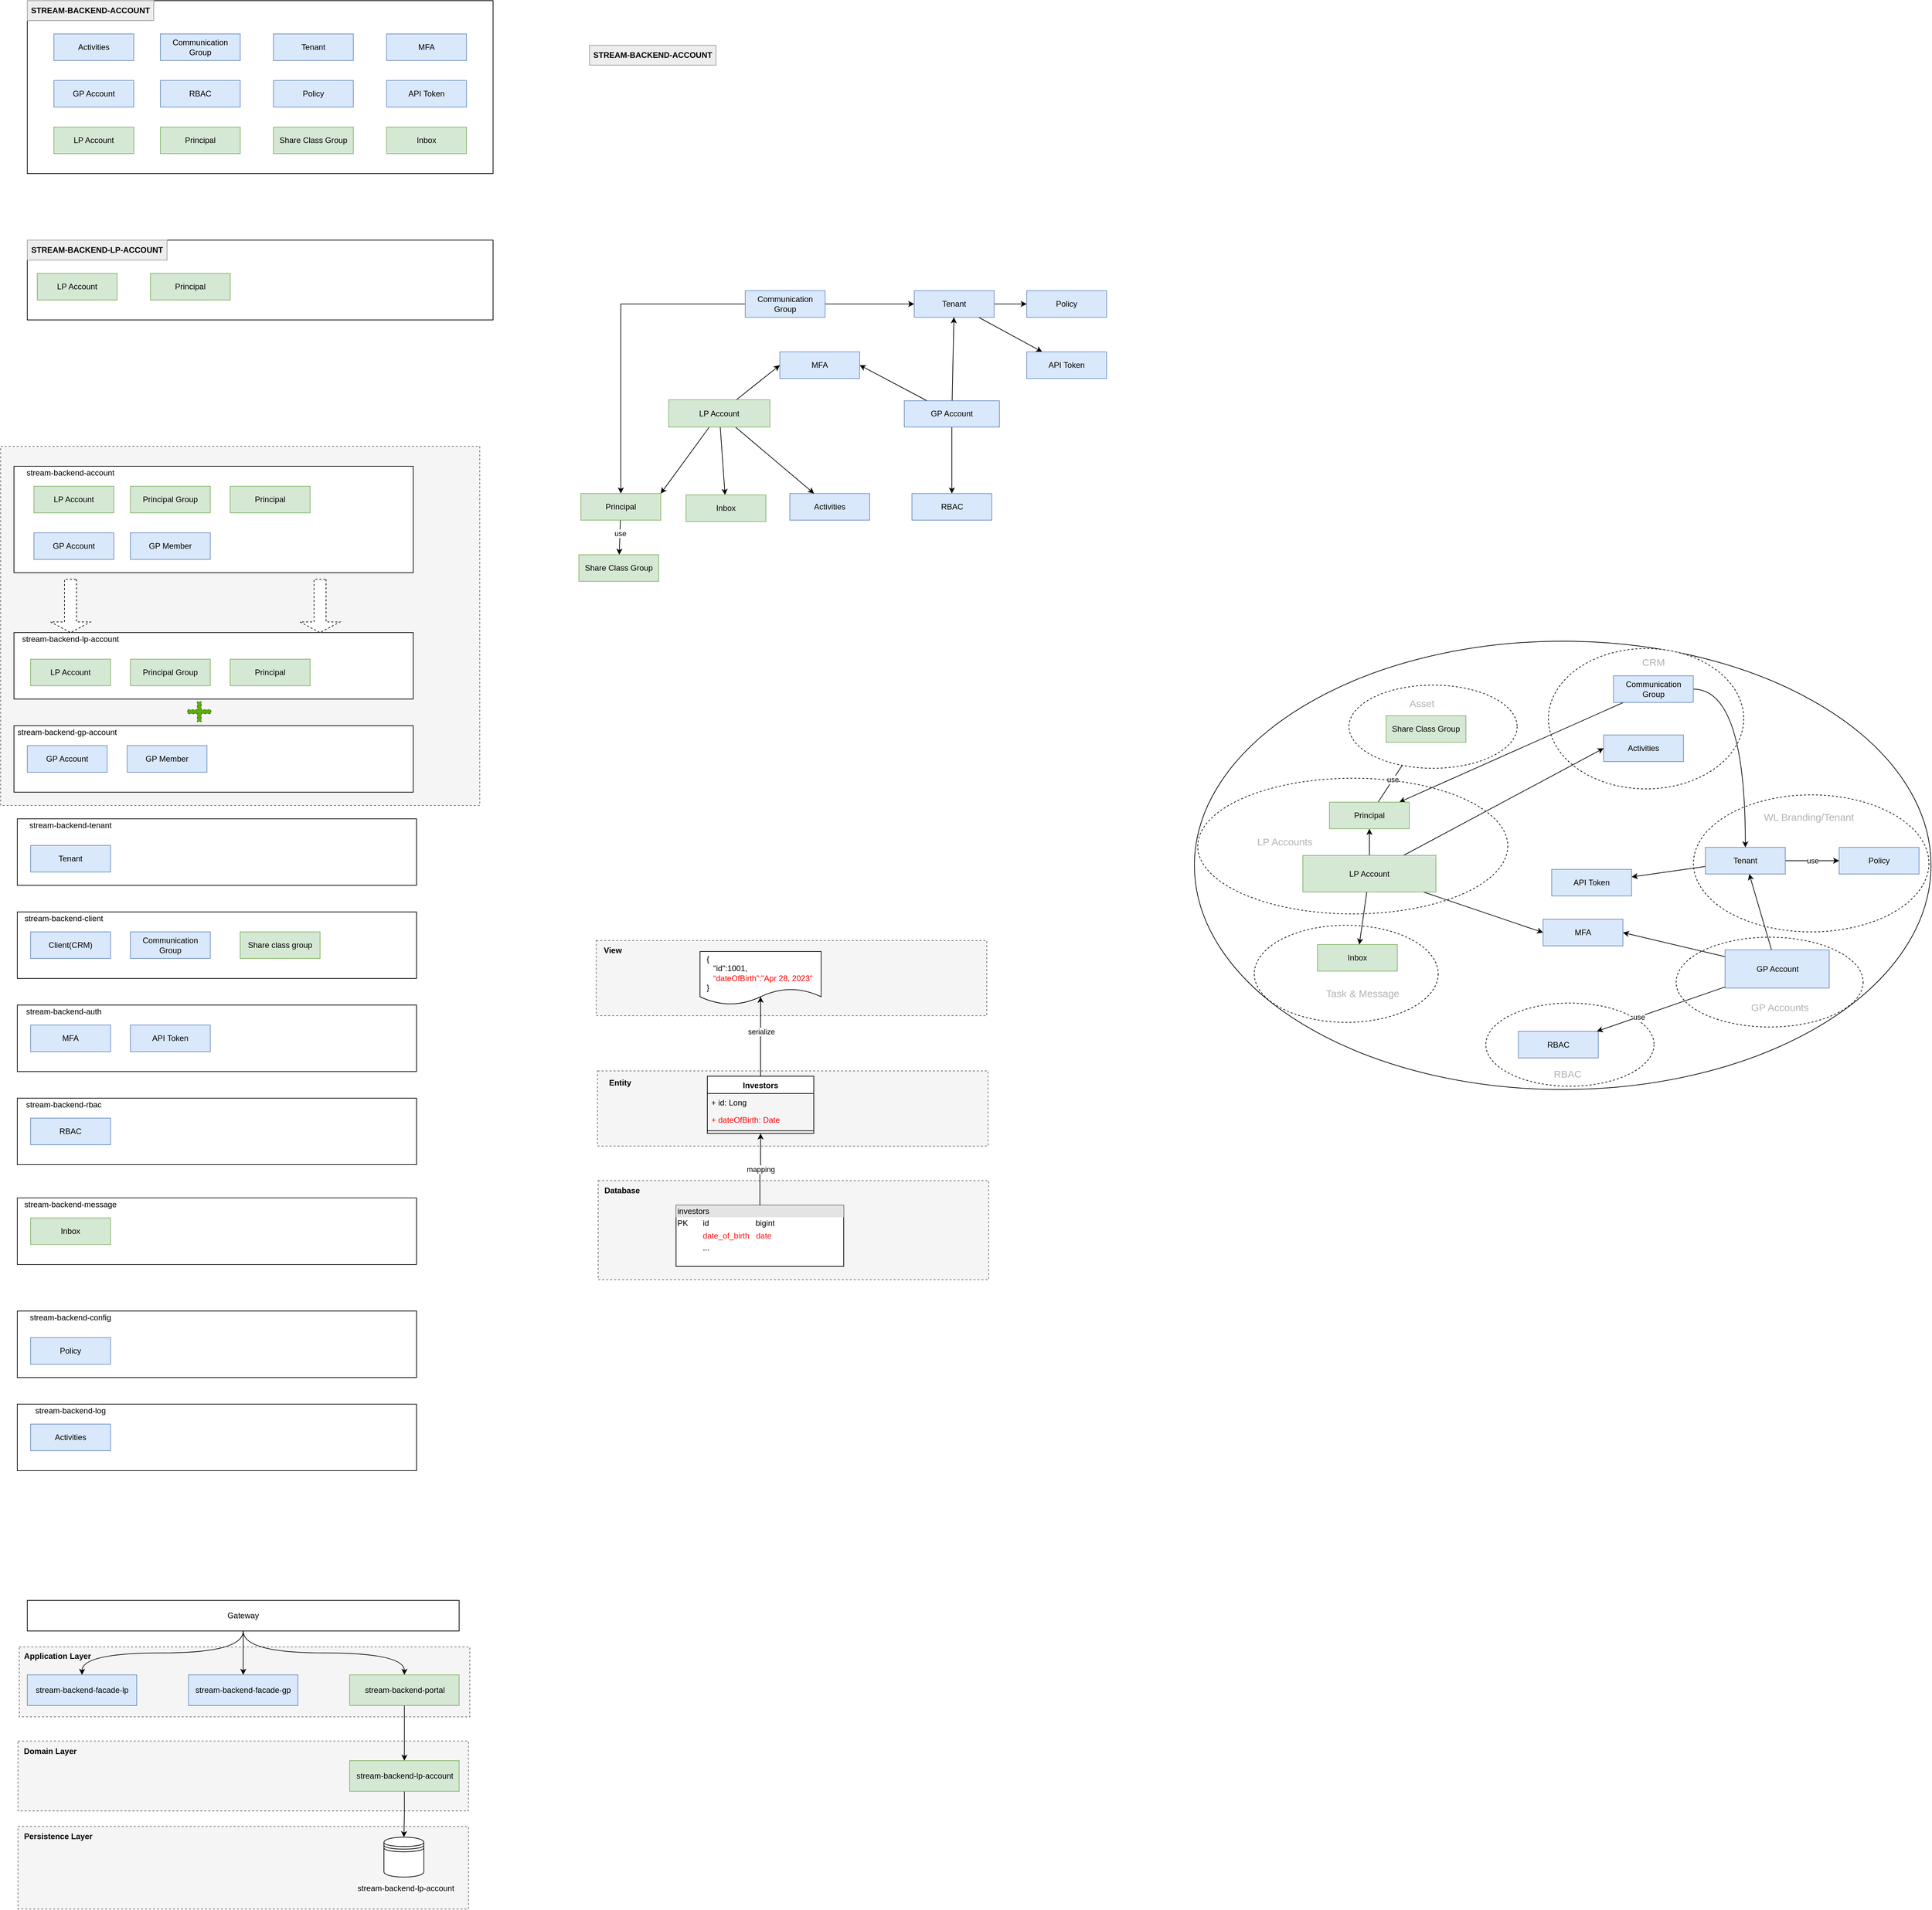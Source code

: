 <mxfile version="21.1.8" type="github">
  <diagram name="Page-1" id="siafdFkckaMNE3llaVE-">
    <mxGraphModel dx="2074" dy="1087" grid="0" gridSize="10" guides="1" tooltips="1" connect="1" arrows="1" fold="1" page="1" pageScale="1" pageWidth="850" pageHeight="1100" math="0" shadow="0">
      <root>
        <mxCell id="0" />
        <mxCell id="1" parent="0" />
        <mxCell id="LNZHiET_Xx2_-PKaQ05_-68" value="" style="rounded=0;whiteSpace=wrap;html=1;fillColor=#f5f5f5;fontColor=#333333;strokeColor=#666666;dashed=1;" vertex="1" parent="1">
          <mxGeometry x="908" y="1804" width="587" height="149" as="geometry" />
        </mxCell>
        <mxCell id="LNZHiET_Xx2_-PKaQ05_-14" value="" style="rounded=0;whiteSpace=wrap;html=1;dashed=1;fillColor=#f5f5f5;fontColor=#333333;strokeColor=#666666;" vertex="1" parent="1">
          <mxGeometry x="36" y="2775" width="677" height="124" as="geometry" />
        </mxCell>
        <mxCell id="LNZHiET_Xx2_-PKaQ05_-10" value="" style="rounded=0;whiteSpace=wrap;html=1;dashed=1;fillColor=#f5f5f5;fontColor=#333333;strokeColor=#666666;" vertex="1" parent="1">
          <mxGeometry x="36" y="2646.5" width="677" height="105" as="geometry" />
        </mxCell>
        <mxCell id="LNZHiET_Xx2_-PKaQ05_-8" value="" style="rounded=0;whiteSpace=wrap;html=1;dashed=1;fillColor=#f5f5f5;fontColor=#333333;strokeColor=#666666;" vertex="1" parent="1">
          <mxGeometry x="38" y="2505" width="677" height="105" as="geometry" />
        </mxCell>
        <mxCell id="XZLKvz8-X9D0-rPEmGYp-99" value="" style="rounded=0;whiteSpace=wrap;html=1;fillColor=#f5f5f5;fontColor=#333333;strokeColor=#666666;dashed=1;" parent="1" vertex="1">
          <mxGeometry x="10" y="700" width="720" height="540" as="geometry" />
        </mxCell>
        <mxCell id="XZLKvz8-X9D0-rPEmGYp-1" value="" style="rounded=0;whiteSpace=wrap;html=1;" parent="1" vertex="1">
          <mxGeometry x="50" y="30" width="700" height="260" as="geometry" />
        </mxCell>
        <mxCell id="XZLKvz8-X9D0-rPEmGYp-2" value="STREAM-BACKEND-ACCOUNT" style="text;html=1;strokeColor=#9C9C9C;fillColor=#EDEDED;align=center;verticalAlign=middle;whiteSpace=wrap;rounded=0;fontStyle=1" parent="1" vertex="1">
          <mxGeometry x="50" y="30" width="190" height="30" as="geometry" />
        </mxCell>
        <mxCell id="XZLKvz8-X9D0-rPEmGYp-3" value="Activities" style="rounded=0;whiteSpace=wrap;html=1;strokeColor=#6c8ebf;fillColor=#dae8fc;" parent="1" vertex="1">
          <mxGeometry x="90" y="80" width="120" height="40" as="geometry" />
        </mxCell>
        <mxCell id="XZLKvz8-X9D0-rPEmGYp-4" value="Communication Group" style="rounded=0;whiteSpace=wrap;html=1;strokeColor=#6c8ebf;fillColor=#dae8fc;" parent="1" vertex="1">
          <mxGeometry x="250" y="80" width="120" height="40" as="geometry" />
        </mxCell>
        <mxCell id="XZLKvz8-X9D0-rPEmGYp-6" value="GP Account" style="rounded=0;whiteSpace=wrap;html=1;strokeColor=#6c8ebf;fillColor=#dae8fc;" parent="1" vertex="1">
          <mxGeometry x="90" y="150" width="120" height="40" as="geometry" />
        </mxCell>
        <mxCell id="XZLKvz8-X9D0-rPEmGYp-13" value="Policy" style="rounded=0;whiteSpace=wrap;html=1;strokeColor=#6c8ebf;fillColor=#dae8fc;" parent="1" vertex="1">
          <mxGeometry x="420" y="150" width="120" height="40" as="geometry" />
        </mxCell>
        <mxCell id="XZLKvz8-X9D0-rPEmGYp-14" value="MFA" style="rounded=0;whiteSpace=wrap;html=1;strokeColor=#6c8ebf;fillColor=#dae8fc;" parent="1" vertex="1">
          <mxGeometry x="590" y="80" width="120" height="40" as="geometry" />
        </mxCell>
        <mxCell id="XZLKvz8-X9D0-rPEmGYp-15" value="Tenant" style="rounded=0;whiteSpace=wrap;html=1;strokeColor=#6c8ebf;fillColor=#dae8fc;" parent="1" vertex="1">
          <mxGeometry x="420" y="80" width="120" height="40" as="geometry" />
        </mxCell>
        <mxCell id="XZLKvz8-X9D0-rPEmGYp-17" value="API Token" style="rounded=0;whiteSpace=wrap;html=1;strokeColor=#6c8ebf;fillColor=#dae8fc;" parent="1" vertex="1">
          <mxGeometry x="590" y="150" width="120" height="40" as="geometry" />
        </mxCell>
        <mxCell id="XZLKvz8-X9D0-rPEmGYp-19" value="" style="rounded=0;whiteSpace=wrap;html=1;" parent="1" vertex="1">
          <mxGeometry x="30" y="980" width="600" height="100" as="geometry" />
        </mxCell>
        <mxCell id="XZLKvz8-X9D0-rPEmGYp-20" value="stream-backend-lp-account" style="text;html=1;strokeColor=none;fillColor=none;align=center;verticalAlign=middle;whiteSpace=wrap;rounded=0;" parent="1" vertex="1">
          <mxGeometry x="35" y="980" width="160" height="20" as="geometry" />
        </mxCell>
        <mxCell id="XZLKvz8-X9D0-rPEmGYp-21" value="LP Account" style="rounded=0;whiteSpace=wrap;html=1;fillColor=#d5e8d4;strokeColor=#82b366;" parent="1" vertex="1">
          <mxGeometry x="55" y="1020" width="120" height="40" as="geometry" />
        </mxCell>
        <mxCell id="XZLKvz8-X9D0-rPEmGYp-22" value="Principal Group" style="rounded=0;whiteSpace=wrap;html=1;fillColor=#d5e8d4;strokeColor=#82b366;" parent="1" vertex="1">
          <mxGeometry x="205" y="1020" width="120" height="40" as="geometry" />
        </mxCell>
        <mxCell id="XZLKvz8-X9D0-rPEmGYp-23" value="Principal" style="rounded=0;whiteSpace=wrap;html=1;fillColor=#d5e8d4;strokeColor=#82b366;" parent="1" vertex="1">
          <mxGeometry x="355" y="1020" width="120" height="40" as="geometry" />
        </mxCell>
        <mxCell id="XZLKvz8-X9D0-rPEmGYp-25" value="" style="rounded=0;whiteSpace=wrap;html=1;" parent="1" vertex="1">
          <mxGeometry x="30" y="1120" width="600" height="100" as="geometry" />
        </mxCell>
        <mxCell id="XZLKvz8-X9D0-rPEmGYp-26" value="stream-backend-gp-account" style="text;html=1;strokeColor=none;fillColor=none;align=center;verticalAlign=middle;whiteSpace=wrap;rounded=0;" parent="1" vertex="1">
          <mxGeometry x="30" y="1120" width="160" height="20" as="geometry" />
        </mxCell>
        <mxCell id="XZLKvz8-X9D0-rPEmGYp-27" value="GP Account" style="rounded=0;whiteSpace=wrap;html=1;strokeColor=#6c8ebf;fillColor=#dae8fc;" parent="1" vertex="1">
          <mxGeometry x="50" y="1150" width="120" height="40" as="geometry" />
        </mxCell>
        <mxCell id="XZLKvz8-X9D0-rPEmGYp-28" value="GP Member" style="rounded=0;whiteSpace=wrap;html=1;strokeColor=#6c8ebf;fillColor=#dae8fc;" parent="1" vertex="1">
          <mxGeometry x="200" y="1150" width="120" height="40" as="geometry" />
        </mxCell>
        <mxCell id="XZLKvz8-X9D0-rPEmGYp-29" value="" style="rounded=0;whiteSpace=wrap;html=1;" parent="1" vertex="1">
          <mxGeometry x="35" y="1260" width="600" height="100" as="geometry" />
        </mxCell>
        <mxCell id="XZLKvz8-X9D0-rPEmGYp-30" value="stream-backend-tenant" style="text;html=1;strokeColor=none;fillColor=none;align=center;verticalAlign=middle;whiteSpace=wrap;rounded=0;" parent="1" vertex="1">
          <mxGeometry x="35" y="1260" width="160" height="20" as="geometry" />
        </mxCell>
        <mxCell id="XZLKvz8-X9D0-rPEmGYp-33" value="Tenant" style="rounded=0;whiteSpace=wrap;html=1;strokeColor=#6c8ebf;fillColor=#dae8fc;" parent="1" vertex="1">
          <mxGeometry x="55" y="1300" width="120" height="40" as="geometry" />
        </mxCell>
        <mxCell id="XZLKvz8-X9D0-rPEmGYp-35" value="" style="rounded=0;whiteSpace=wrap;html=1;" parent="1" vertex="1">
          <mxGeometry x="35" y="1400" width="600" height="100" as="geometry" />
        </mxCell>
        <mxCell id="XZLKvz8-X9D0-rPEmGYp-36" value="stream-backend-client" style="text;html=1;strokeColor=none;fillColor=none;align=center;verticalAlign=middle;whiteSpace=wrap;rounded=0;" parent="1" vertex="1">
          <mxGeometry x="25" y="1400" width="160" height="20" as="geometry" />
        </mxCell>
        <mxCell id="XZLKvz8-X9D0-rPEmGYp-37" value="Client(CRM)" style="rounded=0;whiteSpace=wrap;html=1;strokeColor=#6c8ebf;fillColor=#dae8fc;" parent="1" vertex="1">
          <mxGeometry x="55" y="1430" width="120" height="40" as="geometry" />
        </mxCell>
        <mxCell id="XZLKvz8-X9D0-rPEmGYp-38" value="Communication Group" style="rounded=0;whiteSpace=wrap;html=1;strokeColor=#6c8ebf;fillColor=#dae8fc;" parent="1" vertex="1">
          <mxGeometry x="205" y="1430" width="120" height="40" as="geometry" />
        </mxCell>
        <mxCell id="XZLKvz8-X9D0-rPEmGYp-39" value="" style="rounded=0;whiteSpace=wrap;html=1;" parent="1" vertex="1">
          <mxGeometry x="35" y="1540" width="600" height="100" as="geometry" />
        </mxCell>
        <mxCell id="XZLKvz8-X9D0-rPEmGYp-40" value="stream-backend-auth" style="text;html=1;strokeColor=none;fillColor=none;align=center;verticalAlign=middle;whiteSpace=wrap;rounded=0;" parent="1" vertex="1">
          <mxGeometry x="25" y="1540" width="160" height="20" as="geometry" />
        </mxCell>
        <mxCell id="XZLKvz8-X9D0-rPEmGYp-43" value="MFA" style="rounded=0;whiteSpace=wrap;html=1;strokeColor=#6c8ebf;fillColor=#dae8fc;" parent="1" vertex="1">
          <mxGeometry x="55" y="1570" width="120" height="40" as="geometry" />
        </mxCell>
        <mxCell id="XZLKvz8-X9D0-rPEmGYp-44" value="API Token" style="rounded=0;whiteSpace=wrap;html=1;strokeColor=#6c8ebf;fillColor=#dae8fc;" parent="1" vertex="1">
          <mxGeometry x="205" y="1570" width="120" height="40" as="geometry" />
        </mxCell>
        <mxCell id="XZLKvz8-X9D0-rPEmGYp-47" value="RBAC" style="rounded=0;whiteSpace=wrap;html=1;strokeColor=#6c8ebf;fillColor=#dae8fc;" parent="1" vertex="1">
          <mxGeometry x="250" y="150" width="120" height="40" as="geometry" />
        </mxCell>
        <mxCell id="XZLKvz8-X9D0-rPEmGYp-48" value="" style="rounded=0;whiteSpace=wrap;html=1;" parent="1" vertex="1">
          <mxGeometry x="35" y="1680" width="600" height="100" as="geometry" />
        </mxCell>
        <mxCell id="XZLKvz8-X9D0-rPEmGYp-49" value="stream-backend-rbac" style="text;html=1;strokeColor=none;fillColor=none;align=center;verticalAlign=middle;whiteSpace=wrap;rounded=0;" parent="1" vertex="1">
          <mxGeometry x="25" y="1680" width="160" height="20" as="geometry" />
        </mxCell>
        <mxCell id="XZLKvz8-X9D0-rPEmGYp-52" value="RBAC" style="rounded=0;whiteSpace=wrap;html=1;strokeColor=#6c8ebf;fillColor=#dae8fc;" parent="1" vertex="1">
          <mxGeometry x="55" y="1710" width="120" height="40" as="geometry" />
        </mxCell>
        <mxCell id="XZLKvz8-X9D0-rPEmGYp-54" value="" style="rounded=0;whiteSpace=wrap;html=1;" parent="1" vertex="1">
          <mxGeometry x="35" y="1830" width="600" height="100" as="geometry" />
        </mxCell>
        <mxCell id="XZLKvz8-X9D0-rPEmGYp-55" value="stream-backend-message" style="text;html=1;strokeColor=none;fillColor=none;align=center;verticalAlign=middle;whiteSpace=wrap;rounded=0;" parent="1" vertex="1">
          <mxGeometry x="35" y="1830" width="160" height="20" as="geometry" />
        </mxCell>
        <mxCell id="XZLKvz8-X9D0-rPEmGYp-56" value="Inbox" style="rounded=0;whiteSpace=wrap;html=1;strokeColor=#82b366;fillColor=#d5e8d4;" parent="1" vertex="1">
          <mxGeometry x="55" y="1860" width="120" height="40" as="geometry" />
        </mxCell>
        <mxCell id="XZLKvz8-X9D0-rPEmGYp-57" value="" style="rounded=0;whiteSpace=wrap;html=1;" parent="1" vertex="1">
          <mxGeometry x="35" y="2000" width="600" height="100" as="geometry" />
        </mxCell>
        <mxCell id="XZLKvz8-X9D0-rPEmGYp-58" value="stream-backend-config" style="text;html=1;strokeColor=none;fillColor=none;align=center;verticalAlign=middle;whiteSpace=wrap;rounded=0;" parent="1" vertex="1">
          <mxGeometry x="35" y="2000" width="160" height="20" as="geometry" />
        </mxCell>
        <mxCell id="XZLKvz8-X9D0-rPEmGYp-60" value="Policy" style="rounded=0;whiteSpace=wrap;html=1;strokeColor=#6c8ebf;fillColor=#dae8fc;" parent="1" vertex="1">
          <mxGeometry x="55" y="2040" width="120" height="40" as="geometry" />
        </mxCell>
        <mxCell id="XZLKvz8-X9D0-rPEmGYp-61" value="" style="rounded=0;whiteSpace=wrap;html=1;" parent="1" vertex="1">
          <mxGeometry x="35" y="2140" width="600" height="100" as="geometry" />
        </mxCell>
        <mxCell id="XZLKvz8-X9D0-rPEmGYp-62" value="stream-backend-log" style="text;html=1;strokeColor=none;fillColor=none;align=center;verticalAlign=middle;whiteSpace=wrap;rounded=0;" parent="1" vertex="1">
          <mxGeometry x="35" y="2140" width="160" height="20" as="geometry" />
        </mxCell>
        <mxCell id="XZLKvz8-X9D0-rPEmGYp-64" value="Activities" style="rounded=0;whiteSpace=wrap;html=1;strokeColor=#6c8ebf;fillColor=#dae8fc;" parent="1" vertex="1">
          <mxGeometry x="55" y="2170" width="120" height="40" as="geometry" />
        </mxCell>
        <mxCell id="XZLKvz8-X9D0-rPEmGYp-18" value="Share class group" style="rounded=0;whiteSpace=wrap;html=1;fillColor=#d5e8d4;strokeColor=#82b366;" parent="1" vertex="1">
          <mxGeometry x="370" y="1430" width="120" height="40" as="geometry" />
        </mxCell>
        <mxCell id="XZLKvz8-X9D0-rPEmGYp-77" value="LP Account" style="rounded=0;whiteSpace=wrap;html=1;fillColor=#d5e8d4;strokeColor=#82b366;" parent="1" vertex="1">
          <mxGeometry x="90" y="220" width="120" height="40" as="geometry" />
        </mxCell>
        <mxCell id="XZLKvz8-X9D0-rPEmGYp-78" value="Principal" style="rounded=0;whiteSpace=wrap;html=1;fillColor=#d5e8d4;strokeColor=#82b366;" parent="1" vertex="1">
          <mxGeometry x="250" y="220" width="120" height="40" as="geometry" />
        </mxCell>
        <mxCell id="XZLKvz8-X9D0-rPEmGYp-83" value="Inbox" style="rounded=0;whiteSpace=wrap;html=1;fillColor=#d5e8d4;strokeColor=#82b366;" parent="1" vertex="1">
          <mxGeometry x="590" y="220" width="120" height="40" as="geometry" />
        </mxCell>
        <mxCell id="XZLKvz8-X9D0-rPEmGYp-86" value="Share Class Group" style="rounded=0;whiteSpace=wrap;html=1;fillColor=#d5e8d4;strokeColor=#82b366;" parent="1" vertex="1">
          <mxGeometry x="420" y="220" width="120" height="40" as="geometry" />
        </mxCell>
        <mxCell id="XZLKvz8-X9D0-rPEmGYp-89" value="" style="rounded=0;whiteSpace=wrap;html=1;" parent="1" vertex="1">
          <mxGeometry x="30" y="730" width="600" height="160" as="geometry" />
        </mxCell>
        <mxCell id="XZLKvz8-X9D0-rPEmGYp-90" value="stream-backend-account" style="text;html=1;strokeColor=none;fillColor=none;align=center;verticalAlign=middle;whiteSpace=wrap;rounded=0;" parent="1" vertex="1">
          <mxGeometry x="35" y="730" width="160" height="20" as="geometry" />
        </mxCell>
        <mxCell id="XZLKvz8-X9D0-rPEmGYp-91" value="LP Account" style="rounded=0;whiteSpace=wrap;html=1;fillColor=#d5e8d4;strokeColor=#82b366;" parent="1" vertex="1">
          <mxGeometry x="60" y="760" width="120" height="40" as="geometry" />
        </mxCell>
        <mxCell id="XZLKvz8-X9D0-rPEmGYp-92" value="Principal Group" style="rounded=0;whiteSpace=wrap;html=1;fillColor=#d5e8d4;strokeColor=#82b366;" parent="1" vertex="1">
          <mxGeometry x="205" y="760" width="120" height="40" as="geometry" />
        </mxCell>
        <mxCell id="XZLKvz8-X9D0-rPEmGYp-93" value="Principal" style="rounded=0;whiteSpace=wrap;html=1;fillColor=#d5e8d4;strokeColor=#82b366;" parent="1" vertex="1">
          <mxGeometry x="355" y="760" width="120" height="40" as="geometry" />
        </mxCell>
        <mxCell id="XZLKvz8-X9D0-rPEmGYp-94" value="GP Account" style="rounded=0;whiteSpace=wrap;html=1;strokeColor=#6c8ebf;fillColor=#dae8fc;" parent="1" vertex="1">
          <mxGeometry x="60" y="830" width="120" height="40" as="geometry" />
        </mxCell>
        <mxCell id="XZLKvz8-X9D0-rPEmGYp-95" value="GP Member" style="rounded=0;whiteSpace=wrap;html=1;strokeColor=#6c8ebf;fillColor=#dae8fc;" parent="1" vertex="1">
          <mxGeometry x="205" y="830" width="120" height="40" as="geometry" />
        </mxCell>
        <mxCell id="XZLKvz8-X9D0-rPEmGYp-96" value="" style="shape=singleArrow;direction=south;whiteSpace=wrap;html=1;dashed=1;" parent="1" vertex="1">
          <mxGeometry x="85" y="900" width="60" height="80" as="geometry" />
        </mxCell>
        <mxCell id="XZLKvz8-X9D0-rPEmGYp-97" value="" style="shape=singleArrow;direction=south;whiteSpace=wrap;html=1;dashed=1;" parent="1" vertex="1">
          <mxGeometry x="460" y="900" width="60" height="80" as="geometry" />
        </mxCell>
        <mxCell id="XZLKvz8-X9D0-rPEmGYp-100" value="" style="shape=cross;whiteSpace=wrap;html=1;dashed=1;fillColor=#60a917;strokeColor=#2D7600;fontColor=#ffffff;" parent="1" vertex="1">
          <mxGeometry x="291" y="1084" width="35" height="30" as="geometry" />
        </mxCell>
        <mxCell id="is_a7nY19LURj2lPLWNI-4" value="" style="rounded=0;whiteSpace=wrap;html=1;" parent="1" vertex="1">
          <mxGeometry x="50" y="390" width="700" height="120" as="geometry" />
        </mxCell>
        <mxCell id="is_a7nY19LURj2lPLWNI-5" value="STREAM-BACKEND-LP-ACCOUNT" style="text;html=1;strokeColor=#9C9C9C;fillColor=#EDEDED;align=center;verticalAlign=middle;whiteSpace=wrap;rounded=0;fontStyle=1" parent="1" vertex="1">
          <mxGeometry x="50" y="390" width="210" height="30" as="geometry" />
        </mxCell>
        <mxCell id="is_a7nY19LURj2lPLWNI-7" value="LP Account" style="rounded=0;whiteSpace=wrap;html=1;fillColor=#d5e8d4;strokeColor=#82b366;" parent="1" vertex="1">
          <mxGeometry x="65" y="440" width="120" height="40" as="geometry" />
        </mxCell>
        <mxCell id="is_a7nY19LURj2lPLWNI-8" value="Principal" style="rounded=0;whiteSpace=wrap;html=1;fillColor=#d5e8d4;strokeColor=#82b366;" parent="1" vertex="1">
          <mxGeometry x="235" y="440" width="120" height="40" as="geometry" />
        </mxCell>
        <mxCell id="LNZHiET_Xx2_-PKaQ05_-5" style="edgeStyle=orthogonalEdgeStyle;rounded=0;orthogonalLoop=1;jettySize=auto;html=1;entryX=0.5;entryY=0;entryDx=0;entryDy=0;curved=1;" edge="1" parent="1" source="nSCnaqonBdZcRqYaenzw-1" target="nSCnaqonBdZcRqYaenzw-2">
          <mxGeometry relative="1" as="geometry" />
        </mxCell>
        <mxCell id="LNZHiET_Xx2_-PKaQ05_-6" style="edgeStyle=orthogonalEdgeStyle;rounded=0;orthogonalLoop=1;jettySize=auto;html=1;" edge="1" parent="1" source="nSCnaqonBdZcRqYaenzw-1" target="nSCnaqonBdZcRqYaenzw-3">
          <mxGeometry relative="1" as="geometry" />
        </mxCell>
        <mxCell id="LNZHiET_Xx2_-PKaQ05_-7" style="edgeStyle=orthogonalEdgeStyle;rounded=0;orthogonalLoop=1;jettySize=auto;html=1;curved=1;" edge="1" parent="1" source="nSCnaqonBdZcRqYaenzw-1" target="nSCnaqonBdZcRqYaenzw-4">
          <mxGeometry relative="1" as="geometry" />
        </mxCell>
        <mxCell id="nSCnaqonBdZcRqYaenzw-1" value="Gateway" style="rounded=0;whiteSpace=wrap;html=1;" parent="1" vertex="1">
          <mxGeometry x="50" y="2435" width="649" height="46" as="geometry" />
        </mxCell>
        <mxCell id="nSCnaqonBdZcRqYaenzw-2" value="stream-backend-facade-lp" style="rounded=0;whiteSpace=wrap;html=1;fillColor=#dae8fc;strokeColor=#6c8ebf;" parent="1" vertex="1">
          <mxGeometry x="50" y="2547" width="164.5" height="46" as="geometry" />
        </mxCell>
        <mxCell id="nSCnaqonBdZcRqYaenzw-3" value="stream-backend-facade-gp" style="rounded=0;whiteSpace=wrap;html=1;fillColor=#dae8fc;strokeColor=#6c8ebf;" parent="1" vertex="1">
          <mxGeometry x="292.25" y="2547" width="164.5" height="46" as="geometry" />
        </mxCell>
        <mxCell id="LNZHiET_Xx2_-PKaQ05_-12" style="edgeStyle=orthogonalEdgeStyle;rounded=0;orthogonalLoop=1;jettySize=auto;html=1;entryX=0.5;entryY=0;entryDx=0;entryDy=0;" edge="1" parent="1" source="nSCnaqonBdZcRqYaenzw-4" target="LNZHiET_Xx2_-PKaQ05_-1">
          <mxGeometry relative="1" as="geometry" />
        </mxCell>
        <mxCell id="nSCnaqonBdZcRqYaenzw-4" value="stream-backend-portal" style="rounded=0;whiteSpace=wrap;html=1;fillColor=#d5e8d4;strokeColor=#82b366;" parent="1" vertex="1">
          <mxGeometry x="534.5" y="2547" width="164.5" height="46" as="geometry" />
        </mxCell>
        <mxCell id="LNZHiET_Xx2_-PKaQ05_-13" style="edgeStyle=orthogonalEdgeStyle;rounded=0;orthogonalLoop=1;jettySize=auto;html=1;" edge="1" parent="1" source="LNZHiET_Xx2_-PKaQ05_-1" target="LNZHiET_Xx2_-PKaQ05_-2">
          <mxGeometry relative="1" as="geometry" />
        </mxCell>
        <mxCell id="LNZHiET_Xx2_-PKaQ05_-1" value="stream-backend-lp-account" style="rounded=0;whiteSpace=wrap;html=1;fillColor=#d5e8d4;strokeColor=#82b366;" vertex="1" parent="1">
          <mxGeometry x="534.5" y="2676" width="164.5" height="46" as="geometry" />
        </mxCell>
        <mxCell id="LNZHiET_Xx2_-PKaQ05_-2" value="" style="shape=datastore;whiteSpace=wrap;html=1;" vertex="1" parent="1">
          <mxGeometry x="586" y="2791" width="60" height="60" as="geometry" />
        </mxCell>
        <mxCell id="LNZHiET_Xx2_-PKaQ05_-3" value="&lt;meta charset=&quot;utf-8&quot;&gt;&lt;span style=&quot;color: rgb(0, 0, 0); font-family: Helvetica; font-size: 12px; font-style: normal; font-variant-ligatures: normal; font-variant-caps: normal; font-weight: 400; letter-spacing: normal; orphans: 2; text-align: center; text-indent: 0px; text-transform: none; widows: 2; word-spacing: 0px; -webkit-text-stroke-width: 0px; background-color: rgb(251, 251, 251); text-decoration-thickness: initial; text-decoration-style: initial; text-decoration-color: initial; float: none; display: inline !important;&quot;&gt;stream-backend-lp-account&lt;/span&gt;" style="text;html=1;strokeColor=none;fillColor=none;align=center;verticalAlign=middle;whiteSpace=wrap;rounded=0;" vertex="1" parent="1">
          <mxGeometry x="544" y="2853" width="150" height="30" as="geometry" />
        </mxCell>
        <mxCell id="LNZHiET_Xx2_-PKaQ05_-9" value="Application Layer" style="text;html=1;strokeColor=none;fillColor=none;align=center;verticalAlign=middle;whiteSpace=wrap;rounded=0;fontStyle=1" vertex="1" parent="1">
          <mxGeometry x="35" y="2504" width="121" height="30" as="geometry" />
        </mxCell>
        <mxCell id="LNZHiET_Xx2_-PKaQ05_-11" value="Domain Layer" style="text;html=1;strokeColor=none;fillColor=none;align=center;verticalAlign=middle;whiteSpace=wrap;rounded=0;fontStyle=1" vertex="1" parent="1">
          <mxGeometry x="24" y="2646.5" width="121" height="30" as="geometry" />
        </mxCell>
        <mxCell id="LNZHiET_Xx2_-PKaQ05_-16" value="Persistence&amp;nbsp;Layer" style="text;html=1;strokeColor=none;fillColor=none;align=center;verticalAlign=middle;whiteSpace=wrap;rounded=0;fontStyle=1" vertex="1" parent="1">
          <mxGeometry x="36" y="2775" width="121" height="30" as="geometry" />
        </mxCell>
        <mxCell id="LNZHiET_Xx2_-PKaQ05_-18" value="STREAM-BACKEND-ACCOUNT" style="text;html=1;strokeColor=#9C9C9C;fillColor=#EDEDED;align=center;verticalAlign=middle;whiteSpace=wrap;rounded=0;fontStyle=1" vertex="1" parent="1">
          <mxGeometry x="895" y="97" width="190" height="30" as="geometry" />
        </mxCell>
        <mxCell id="LNZHiET_Xx2_-PKaQ05_-19" value="Activities" style="rounded=0;whiteSpace=wrap;html=1;strokeColor=#6c8ebf;fillColor=#dae8fc;" vertex="1" parent="1">
          <mxGeometry x="1196" y="771" width="120" height="40" as="geometry" />
        </mxCell>
        <mxCell id="LNZHiET_Xx2_-PKaQ05_-92" style="rounded=0;orthogonalLoop=1;jettySize=auto;html=1;edgeStyle=orthogonalEdgeStyle;" edge="1" parent="1" source="LNZHiET_Xx2_-PKaQ05_-20" target="LNZHiET_Xx2_-PKaQ05_-28">
          <mxGeometry relative="1" as="geometry" />
        </mxCell>
        <mxCell id="LNZHiET_Xx2_-PKaQ05_-211" style="edgeStyle=orthogonalEdgeStyle;rounded=0;orthogonalLoop=1;jettySize=auto;html=1;" edge="1" parent="1" source="LNZHiET_Xx2_-PKaQ05_-20" target="LNZHiET_Xx2_-PKaQ05_-24">
          <mxGeometry relative="1" as="geometry" />
        </mxCell>
        <mxCell id="LNZHiET_Xx2_-PKaQ05_-20" value="Communication Group" style="rounded=0;whiteSpace=wrap;html=1;strokeColor=#6c8ebf;fillColor=#dae8fc;" vertex="1" parent="1">
          <mxGeometry x="1129" y="466" width="120" height="40" as="geometry" />
        </mxCell>
        <mxCell id="LNZHiET_Xx2_-PKaQ05_-32" value="" style="rounded=0;orthogonalLoop=1;jettySize=auto;html=1;entryX=1;entryY=0.5;entryDx=0;entryDy=0;" edge="1" parent="1" source="LNZHiET_Xx2_-PKaQ05_-21" target="LNZHiET_Xx2_-PKaQ05_-23">
          <mxGeometry relative="1" as="geometry" />
        </mxCell>
        <mxCell id="LNZHiET_Xx2_-PKaQ05_-33" style="rounded=0;orthogonalLoop=1;jettySize=auto;html=1;" edge="1" parent="1" source="LNZHiET_Xx2_-PKaQ05_-21" target="LNZHiET_Xx2_-PKaQ05_-26">
          <mxGeometry relative="1" as="geometry" />
        </mxCell>
        <mxCell id="LNZHiET_Xx2_-PKaQ05_-35" value="" style="rounded=0;orthogonalLoop=1;jettySize=auto;html=1;" edge="1" parent="1" source="LNZHiET_Xx2_-PKaQ05_-24" target="LNZHiET_Xx2_-PKaQ05_-25">
          <mxGeometry relative="1" as="geometry" />
        </mxCell>
        <mxCell id="LNZHiET_Xx2_-PKaQ05_-101" style="rounded=0;orthogonalLoop=1;jettySize=auto;html=1;" edge="1" parent="1" source="LNZHiET_Xx2_-PKaQ05_-21" target="LNZHiET_Xx2_-PKaQ05_-24">
          <mxGeometry relative="1" as="geometry" />
        </mxCell>
        <mxCell id="LNZHiET_Xx2_-PKaQ05_-21" value="GP Account" style="rounded=0;whiteSpace=wrap;html=1;strokeColor=#6c8ebf;fillColor=#dae8fc;" vertex="1" parent="1">
          <mxGeometry x="1368" y="631.5" width="143" height="39.5" as="geometry" />
        </mxCell>
        <mxCell id="LNZHiET_Xx2_-PKaQ05_-22" value="Policy" style="rounded=0;whiteSpace=wrap;html=1;strokeColor=#6c8ebf;fillColor=#dae8fc;" vertex="1" parent="1">
          <mxGeometry x="1552" y="466" width="120" height="40" as="geometry" />
        </mxCell>
        <mxCell id="LNZHiET_Xx2_-PKaQ05_-23" value="MFA" style="rounded=0;whiteSpace=wrap;html=1;strokeColor=#6c8ebf;fillColor=#dae8fc;" vertex="1" parent="1">
          <mxGeometry x="1181" y="558" width="120" height="40" as="geometry" />
        </mxCell>
        <mxCell id="LNZHiET_Xx2_-PKaQ05_-210" style="edgeStyle=orthogonalEdgeStyle;rounded=0;orthogonalLoop=1;jettySize=auto;html=1;entryX=0;entryY=0.5;entryDx=0;entryDy=0;" edge="1" parent="1" source="LNZHiET_Xx2_-PKaQ05_-24" target="LNZHiET_Xx2_-PKaQ05_-22">
          <mxGeometry relative="1" as="geometry" />
        </mxCell>
        <mxCell id="LNZHiET_Xx2_-PKaQ05_-24" value="Tenant" style="rounded=0;whiteSpace=wrap;html=1;strokeColor=#6c8ebf;fillColor=#dae8fc;" vertex="1" parent="1">
          <mxGeometry x="1383" y="466" width="120" height="40" as="geometry" />
        </mxCell>
        <mxCell id="LNZHiET_Xx2_-PKaQ05_-25" value="API Token" style="rounded=0;whiteSpace=wrap;html=1;strokeColor=#6c8ebf;fillColor=#dae8fc;" vertex="1" parent="1">
          <mxGeometry x="1552" y="558" width="120" height="40" as="geometry" />
        </mxCell>
        <mxCell id="LNZHiET_Xx2_-PKaQ05_-31" value="" style="rounded=0;orthogonalLoop=1;jettySize=auto;html=1;entryX=0;entryY=0.5;entryDx=0;entryDy=0;" edge="1" parent="1" source="LNZHiET_Xx2_-PKaQ05_-27" target="LNZHiET_Xx2_-PKaQ05_-23">
          <mxGeometry relative="1" as="geometry" />
        </mxCell>
        <mxCell id="LNZHiET_Xx2_-PKaQ05_-97" style="rounded=0;orthogonalLoop=1;jettySize=auto;html=1;" edge="1" parent="1" source="LNZHiET_Xx2_-PKaQ05_-27" target="LNZHiET_Xx2_-PKaQ05_-29">
          <mxGeometry relative="1" as="geometry" />
        </mxCell>
        <mxCell id="LNZHiET_Xx2_-PKaQ05_-98" style="rounded=0;orthogonalLoop=1;jettySize=auto;html=1;" edge="1" parent="1" source="LNZHiET_Xx2_-PKaQ05_-27" target="LNZHiET_Xx2_-PKaQ05_-19">
          <mxGeometry relative="1" as="geometry" />
        </mxCell>
        <mxCell id="LNZHiET_Xx2_-PKaQ05_-212" style="rounded=0;orthogonalLoop=1;jettySize=auto;html=1;entryX=1;entryY=0;entryDx=0;entryDy=0;" edge="1" parent="1" source="LNZHiET_Xx2_-PKaQ05_-27" target="LNZHiET_Xx2_-PKaQ05_-28">
          <mxGeometry relative="1" as="geometry" />
        </mxCell>
        <mxCell id="LNZHiET_Xx2_-PKaQ05_-27" value="LP Account" style="rounded=0;whiteSpace=wrap;html=1;fillColor=#d5e8d4;strokeColor=#82b366;" vertex="1" parent="1">
          <mxGeometry x="1014" y="630" width="152" height="41" as="geometry" />
        </mxCell>
        <mxCell id="LNZHiET_Xx2_-PKaQ05_-50" style="rounded=0;orthogonalLoop=1;jettySize=auto;html=1;" edge="1" parent="1" source="LNZHiET_Xx2_-PKaQ05_-28" target="LNZHiET_Xx2_-PKaQ05_-30">
          <mxGeometry relative="1" as="geometry" />
        </mxCell>
        <mxCell id="LNZHiET_Xx2_-PKaQ05_-51" value="use" style="edgeLabel;html=1;align=center;verticalAlign=middle;resizable=0;points=[];" vertex="1" connectable="0" parent="LNZHiET_Xx2_-PKaQ05_-50">
          <mxGeometry x="-0.247" relative="1" as="geometry">
            <mxPoint as="offset" />
          </mxGeometry>
        </mxCell>
        <mxCell id="LNZHiET_Xx2_-PKaQ05_-28" value="Principal" style="rounded=0;whiteSpace=wrap;html=1;fillColor=#d5e8d4;strokeColor=#82b366;" vertex="1" parent="1">
          <mxGeometry x="882" y="771" width="120" height="40" as="geometry" />
        </mxCell>
        <mxCell id="LNZHiET_Xx2_-PKaQ05_-67" value="&lt;div style=&quot;box-sizing:border-box;width:100%;background:#e4e4e4;padding:2px;&quot;&gt;investors&lt;/div&gt;&lt;table style=&quot;width:100%;font-size:1em;&quot; cellpadding=&quot;2&quot; cellspacing=&quot;0&quot;&gt;&lt;tbody&gt;&lt;tr&gt;&lt;td&gt;PK&lt;/td&gt;&lt;td&gt;id&amp;nbsp; &amp;nbsp; &amp;nbsp; &amp;nbsp; &amp;nbsp; &amp;nbsp; &amp;nbsp; &amp;nbsp; &amp;nbsp; &amp;nbsp; &amp;nbsp;bigint&lt;/td&gt;&lt;/tr&gt;&lt;tr&gt;&lt;td&gt;&lt;font color=&quot;#ff1212&quot;&gt;&lt;br&gt;&lt;/font&gt;&lt;/td&gt;&lt;td&gt;&lt;font color=&quot;#ff1212&quot;&gt;date_of_birth&amp;nbsp; &amp;nbsp;date&lt;/font&gt;&lt;/td&gt;&lt;/tr&gt;&lt;tr&gt;&lt;td&gt;&lt;/td&gt;&lt;td&gt;...&lt;/td&gt;&lt;/tr&gt;&lt;/tbody&gt;&lt;/table&gt;" style="verticalAlign=top;align=left;overflow=fill;html=1;whiteSpace=wrap;" vertex="1" parent="1">
          <mxGeometry x="1025" y="1841" width="252" height="92" as="geometry" />
        </mxCell>
        <mxCell id="LNZHiET_Xx2_-PKaQ05_-69" value="Database" style="text;html=1;strokeColor=none;fillColor=none;align=center;verticalAlign=middle;whiteSpace=wrap;rounded=0;fontStyle=1" vertex="1" parent="1">
          <mxGeometry x="914" y="1804" width="60" height="30" as="geometry" />
        </mxCell>
        <mxCell id="LNZHiET_Xx2_-PKaQ05_-70" value="" style="rounded=0;whiteSpace=wrap;html=1;fillColor=#f5f5f5;fontColor=#333333;strokeColor=#666666;dashed=1;" vertex="1" parent="1">
          <mxGeometry x="907" y="1639" width="587" height="113" as="geometry" />
        </mxCell>
        <mxCell id="LNZHiET_Xx2_-PKaQ05_-71" value="Entity" style="text;html=1;strokeColor=none;fillColor=none;align=center;verticalAlign=middle;whiteSpace=wrap;rounded=0;fontStyle=1" vertex="1" parent="1">
          <mxGeometry x="911" y="1642" width="60" height="30" as="geometry" />
        </mxCell>
        <mxCell id="LNZHiET_Xx2_-PKaQ05_-73" value="Investors" style="swimlane;fontStyle=1;align=center;verticalAlign=top;childLayout=stackLayout;horizontal=1;startSize=26;horizontalStack=0;resizeParent=1;resizeParentMax=0;resizeLast=0;collapsible=1;marginBottom=0;whiteSpace=wrap;html=1;" vertex="1" parent="1">
          <mxGeometry x="1072" y="1647" width="160" height="86" as="geometry" />
        </mxCell>
        <mxCell id="LNZHiET_Xx2_-PKaQ05_-74" value="+ id: Long" style="text;strokeColor=none;fillColor=none;align=left;verticalAlign=top;spacingLeft=4;spacingRight=4;overflow=hidden;rotatable=0;points=[[0,0.5],[1,0.5]];portConstraint=eastwest;whiteSpace=wrap;html=1;" vertex="1" parent="LNZHiET_Xx2_-PKaQ05_-73">
          <mxGeometry y="26" width="160" height="26" as="geometry" />
        </mxCell>
        <mxCell id="LNZHiET_Xx2_-PKaQ05_-77" value="&lt;font color=&quot;#ff0303&quot;&gt;+ dateOfBirth: Date&lt;/font&gt;" style="text;strokeColor=none;fillColor=none;align=left;verticalAlign=top;spacingLeft=4;spacingRight=4;overflow=hidden;rotatable=0;points=[[0,0.5],[1,0.5]];portConstraint=eastwest;whiteSpace=wrap;html=1;" vertex="1" parent="LNZHiET_Xx2_-PKaQ05_-73">
          <mxGeometry y="52" width="160" height="26" as="geometry" />
        </mxCell>
        <mxCell id="LNZHiET_Xx2_-PKaQ05_-75" value="" style="line;strokeWidth=1;fillColor=none;align=left;verticalAlign=middle;spacingTop=-1;spacingLeft=3;spacingRight=3;rotatable=0;labelPosition=right;points=[];portConstraint=eastwest;strokeColor=inherit;" vertex="1" parent="LNZHiET_Xx2_-PKaQ05_-73">
          <mxGeometry y="78" width="160" height="8" as="geometry" />
        </mxCell>
        <mxCell id="LNZHiET_Xx2_-PKaQ05_-78" value="mapping" style="edgeStyle=orthogonalEdgeStyle;rounded=0;orthogonalLoop=1;jettySize=auto;html=1;entryX=0.5;entryY=1;entryDx=0;entryDy=0;" edge="1" parent="1" source="LNZHiET_Xx2_-PKaQ05_-67" target="LNZHiET_Xx2_-PKaQ05_-73">
          <mxGeometry relative="1" as="geometry" />
        </mxCell>
        <mxCell id="LNZHiET_Xx2_-PKaQ05_-79" value="" style="rounded=0;whiteSpace=wrap;html=1;fillColor=#f5f5f5;fontColor=#333333;strokeColor=#666666;dashed=1;" vertex="1" parent="1">
          <mxGeometry x="905" y="1443" width="587" height="113" as="geometry" />
        </mxCell>
        <mxCell id="LNZHiET_Xx2_-PKaQ05_-80" value="View" style="text;html=1;strokeColor=none;fillColor=none;align=center;verticalAlign=middle;whiteSpace=wrap;rounded=0;fontStyle=1" vertex="1" parent="1">
          <mxGeometry x="900" y="1443" width="60" height="30" as="geometry" />
        </mxCell>
        <mxCell id="LNZHiET_Xx2_-PKaQ05_-81" value="{&lt;br&gt;&amp;nbsp; &amp;nbsp;&quot;id&quot;:1001,&lt;br&gt;&amp;nbsp; &lt;font color=&quot;#ff0000&quot;&gt;&amp;nbsp;“dateOfBirth”:&quot;Apr 28, 2023&lt;/font&gt;&lt;font color=&quot;#ff0800&quot;&gt;&quot;&lt;/font&gt;&lt;br&gt;}" style="shape=document;whiteSpace=wrap;html=1;boundedLbl=1;align=left;spacingLeft=8;spacingTop=8;" vertex="1" parent="1">
          <mxGeometry x="1061" y="1459.5" width="182" height="80" as="geometry" />
        </mxCell>
        <mxCell id="LNZHiET_Xx2_-PKaQ05_-82" style="edgeStyle=orthogonalEdgeStyle;rounded=0;orthogonalLoop=1;jettySize=auto;html=1;entryX=0.5;entryY=0.85;entryDx=0;entryDy=0;entryPerimeter=0;" edge="1" parent="1" source="LNZHiET_Xx2_-PKaQ05_-73" target="LNZHiET_Xx2_-PKaQ05_-81">
          <mxGeometry relative="1" as="geometry" />
        </mxCell>
        <mxCell id="LNZHiET_Xx2_-PKaQ05_-83" value="serialize" style="edgeLabel;html=1;align=center;verticalAlign=middle;resizable=0;points=[];" vertex="1" connectable="0" parent="LNZHiET_Xx2_-PKaQ05_-82">
          <mxGeometry x="0.121" y="-1" relative="1" as="geometry">
            <mxPoint as="offset" />
          </mxGeometry>
        </mxCell>
        <mxCell id="LNZHiET_Xx2_-PKaQ05_-29" value="Inbox" style="rounded=0;whiteSpace=wrap;html=1;fillColor=#d5e8d4;strokeColor=#82b366;" vertex="1" parent="1">
          <mxGeometry x="1040" y="773" width="120" height="40" as="geometry" />
        </mxCell>
        <mxCell id="LNZHiET_Xx2_-PKaQ05_-30" value="Share Class Group" style="rounded=0;whiteSpace=wrap;html=1;fillColor=#d5e8d4;strokeColor=#82b366;" vertex="1" parent="1">
          <mxGeometry x="879" y="863" width="120" height="40" as="geometry" />
        </mxCell>
        <mxCell id="LNZHiET_Xx2_-PKaQ05_-26" value="RBAC" style="rounded=0;whiteSpace=wrap;html=1;strokeColor=#6c8ebf;fillColor=#dae8fc;" vertex="1" parent="1">
          <mxGeometry x="1379.5" y="771" width="120" height="40" as="geometry" />
        </mxCell>
        <mxCell id="LNZHiET_Xx2_-PKaQ05_-165" value="" style="ellipse;whiteSpace=wrap;html=1;" vertex="1" parent="1">
          <mxGeometry x="1804" y="993" width="1107" height="674" as="geometry" />
        </mxCell>
        <mxCell id="LNZHiET_Xx2_-PKaQ05_-166" value="" style="ellipse;whiteSpace=wrap;html=1;dashed=1;" vertex="1" parent="1">
          <mxGeometry x="2336" y="1004" width="293.5" height="211" as="geometry" />
        </mxCell>
        <mxCell id="LNZHiET_Xx2_-PKaQ05_-167" value="" style="ellipse;whiteSpace=wrap;html=1;dashed=1;" vertex="1" parent="1">
          <mxGeometry x="2528" y="1438" width="281" height="135" as="geometry" />
        </mxCell>
        <mxCell id="LNZHiET_Xx2_-PKaQ05_-168" value="" style="ellipse;whiteSpace=wrap;html=1;dashed=1;" vertex="1" parent="1">
          <mxGeometry x="1809" y="1199" width="466" height="204" as="geometry" />
        </mxCell>
        <mxCell id="LNZHiET_Xx2_-PKaQ05_-169" value="Activities" style="rounded=0;whiteSpace=wrap;html=1;strokeColor=#6c8ebf;fillColor=#dae8fc;" vertex="1" parent="1">
          <mxGeometry x="2419" y="1134" width="120" height="40" as="geometry" />
        </mxCell>
        <mxCell id="LNZHiET_Xx2_-PKaQ05_-170" style="rounded=0;orthogonalLoop=1;jettySize=auto;html=1;" edge="1" parent="1" source="LNZHiET_Xx2_-PKaQ05_-172" target="LNZHiET_Xx2_-PKaQ05_-185">
          <mxGeometry relative="1" as="geometry" />
        </mxCell>
        <mxCell id="LNZHiET_Xx2_-PKaQ05_-171" style="edgeStyle=orthogonalEdgeStyle;rounded=0;orthogonalLoop=1;jettySize=auto;html=1;curved=1;" edge="1" parent="1" source="LNZHiET_Xx2_-PKaQ05_-172" target="LNZHiET_Xx2_-PKaQ05_-199">
          <mxGeometry relative="1" as="geometry" />
        </mxCell>
        <mxCell id="LNZHiET_Xx2_-PKaQ05_-172" value="Communication Group" style="rounded=0;whiteSpace=wrap;html=1;strokeColor=#6c8ebf;fillColor=#dae8fc;" vertex="1" parent="1">
          <mxGeometry x="2433.75" y="1045" width="120" height="40" as="geometry" />
        </mxCell>
        <mxCell id="LNZHiET_Xx2_-PKaQ05_-173" value="" style="rounded=0;orthogonalLoop=1;jettySize=auto;html=1;entryX=1;entryY=0.5;entryDx=0;entryDy=0;" edge="1" parent="1" source="LNZHiET_Xx2_-PKaQ05_-176" target="LNZHiET_Xx2_-PKaQ05_-177">
          <mxGeometry relative="1" as="geometry" />
        </mxCell>
        <mxCell id="LNZHiET_Xx2_-PKaQ05_-174" value="" style="rounded=0;orthogonalLoop=1;jettySize=auto;html=1;" edge="1" parent="1" source="LNZHiET_Xx2_-PKaQ05_-199" target="LNZHiET_Xx2_-PKaQ05_-200">
          <mxGeometry relative="1" as="geometry" />
        </mxCell>
        <mxCell id="LNZHiET_Xx2_-PKaQ05_-175" style="rounded=0;orthogonalLoop=1;jettySize=auto;html=1;" edge="1" parent="1" source="LNZHiET_Xx2_-PKaQ05_-176" target="LNZHiET_Xx2_-PKaQ05_-199">
          <mxGeometry relative="1" as="geometry" />
        </mxCell>
        <mxCell id="LNZHiET_Xx2_-PKaQ05_-176" value="GP Account" style="rounded=0;whiteSpace=wrap;html=1;strokeColor=#6c8ebf;fillColor=#dae8fc;" vertex="1" parent="1">
          <mxGeometry x="2601.5" y="1457" width="156.5" height="57.5" as="geometry" />
        </mxCell>
        <mxCell id="LNZHiET_Xx2_-PKaQ05_-177" value="MFA" style="rounded=0;whiteSpace=wrap;html=1;strokeColor=#6c8ebf;fillColor=#dae8fc;" vertex="1" parent="1">
          <mxGeometry x="2328" y="1411" width="120" height="40" as="geometry" />
        </mxCell>
        <mxCell id="LNZHiET_Xx2_-PKaQ05_-178" value="use" style="rounded=0;orthogonalLoop=1;jettySize=auto;html=1;" edge="1" parent="1" source="LNZHiET_Xx2_-PKaQ05_-199" target="LNZHiET_Xx2_-PKaQ05_-201">
          <mxGeometry relative="1" as="geometry" />
        </mxCell>
        <mxCell id="LNZHiET_Xx2_-PKaQ05_-179" value="" style="rounded=0;orthogonalLoop=1;jettySize=auto;html=1;entryX=0;entryY=0.5;entryDx=0;entryDy=0;" edge="1" parent="1" source="LNZHiET_Xx2_-PKaQ05_-182" target="LNZHiET_Xx2_-PKaQ05_-177">
          <mxGeometry relative="1" as="geometry" />
        </mxCell>
        <mxCell id="LNZHiET_Xx2_-PKaQ05_-180" style="rounded=0;orthogonalLoop=1;jettySize=auto;html=1;entryX=0.5;entryY=1;entryDx=0;entryDy=0;" edge="1" parent="1" source="LNZHiET_Xx2_-PKaQ05_-182" target="LNZHiET_Xx2_-PKaQ05_-185">
          <mxGeometry relative="1" as="geometry" />
        </mxCell>
        <mxCell id="LNZHiET_Xx2_-PKaQ05_-181" style="rounded=0;orthogonalLoop=1;jettySize=auto;html=1;entryX=0;entryY=0.5;entryDx=0;entryDy=0;" edge="1" parent="1" source="LNZHiET_Xx2_-PKaQ05_-182" target="LNZHiET_Xx2_-PKaQ05_-169">
          <mxGeometry relative="1" as="geometry" />
        </mxCell>
        <mxCell id="LNZHiET_Xx2_-PKaQ05_-182" value="LP Account" style="rounded=0;whiteSpace=wrap;html=1;fillColor=#d5e8d4;strokeColor=#82b366;" vertex="1" parent="1">
          <mxGeometry x="1967" y="1315" width="200" height="55" as="geometry" />
        </mxCell>
        <mxCell id="LNZHiET_Xx2_-PKaQ05_-183" style="rounded=0;orthogonalLoop=1;jettySize=auto;html=1;" edge="1" parent="1" source="LNZHiET_Xx2_-PKaQ05_-185" target="LNZHiET_Xx2_-PKaQ05_-193">
          <mxGeometry relative="1" as="geometry" />
        </mxCell>
        <mxCell id="LNZHiET_Xx2_-PKaQ05_-184" value="use" style="edgeLabel;html=1;align=center;verticalAlign=middle;resizable=0;points=[];" vertex="1" connectable="0" parent="LNZHiET_Xx2_-PKaQ05_-183">
          <mxGeometry x="-0.247" relative="1" as="geometry">
            <mxPoint as="offset" />
          </mxGeometry>
        </mxCell>
        <mxCell id="LNZHiET_Xx2_-PKaQ05_-185" value="Principal" style="rounded=0;whiteSpace=wrap;html=1;fillColor=#d5e8d4;strokeColor=#82b366;" vertex="1" parent="1">
          <mxGeometry x="2007" y="1235" width="120" height="40" as="geometry" />
        </mxCell>
        <mxCell id="LNZHiET_Xx2_-PKaQ05_-186" value="" style="ellipse;whiteSpace=wrap;html=1;dashed=1;" vertex="1" parent="1">
          <mxGeometry x="1894" y="1420" width="276.38" height="146" as="geometry" />
        </mxCell>
        <mxCell id="LNZHiET_Xx2_-PKaQ05_-187" value="CRM" style="text;html=1;strokeColor=none;fillColor=none;align=center;verticalAlign=middle;whiteSpace=wrap;rounded=0;fontColor=#B3B3B3;fontSize=15;" vertex="1" parent="1">
          <mxGeometry x="2463.75" y="1009" width="60" height="30" as="geometry" />
        </mxCell>
        <mxCell id="LNZHiET_Xx2_-PKaQ05_-188" value="Inbox" style="rounded=0;whiteSpace=wrap;html=1;fillColor=#d5e8d4;strokeColor=#82b366;" vertex="1" parent="1">
          <mxGeometry x="1989" y="1449" width="120" height="40" as="geometry" />
        </mxCell>
        <mxCell id="LNZHiET_Xx2_-PKaQ05_-189" value="Task &amp;amp; Message" style="text;html=1;strokeColor=none;fillColor=none;align=center;verticalAlign=middle;whiteSpace=wrap;rounded=0;fontColor=#B3B3B3;fontSize=15;" vertex="1" parent="1">
          <mxGeometry x="1994" y="1507" width="126" height="30" as="geometry" />
        </mxCell>
        <mxCell id="LNZHiET_Xx2_-PKaQ05_-190" value="LP Accounts" style="text;html=1;strokeColor=none;fillColor=none;align=center;verticalAlign=middle;whiteSpace=wrap;rounded=0;fontColor=#B3B3B3;fontSize=15;" vertex="1" parent="1">
          <mxGeometry x="1877" y="1279" width="126" height="30" as="geometry" />
        </mxCell>
        <mxCell id="LNZHiET_Xx2_-PKaQ05_-191" value="GP Accounts" style="text;html=1;strokeColor=none;fillColor=none;align=center;verticalAlign=middle;whiteSpace=wrap;rounded=0;fontColor=#B3B3B3;fontSize=15;" vertex="1" parent="1">
          <mxGeometry x="2621" y="1528" width="126" height="30" as="geometry" />
        </mxCell>
        <mxCell id="LNZHiET_Xx2_-PKaQ05_-192" value="" style="ellipse;whiteSpace=wrap;html=1;dashed=1;" vertex="1" parent="1">
          <mxGeometry x="2036.25" y="1059" width="252.75" height="125" as="geometry" />
        </mxCell>
        <mxCell id="LNZHiET_Xx2_-PKaQ05_-193" value="Share Class Group" style="rounded=0;whiteSpace=wrap;html=1;fillColor=#d5e8d4;strokeColor=#82b366;" vertex="1" parent="1">
          <mxGeometry x="2092" y="1105" width="120" height="40" as="geometry" />
        </mxCell>
        <mxCell id="LNZHiET_Xx2_-PKaQ05_-194" value="Asset" style="text;html=1;strokeColor=none;fillColor=none;align=center;verticalAlign=middle;whiteSpace=wrap;rounded=0;fontColor=#B3B3B3;fontSize=15;" vertex="1" parent="1">
          <mxGeometry x="2116" y="1071" width="60" height="30" as="geometry" />
        </mxCell>
        <mxCell id="LNZHiET_Xx2_-PKaQ05_-195" value="" style="ellipse;whiteSpace=wrap;html=1;dashed=1;" vertex="1" parent="1">
          <mxGeometry x="2242" y="1537" width="252.75" height="125" as="geometry" />
        </mxCell>
        <mxCell id="LNZHiET_Xx2_-PKaQ05_-196" value="RBAC" style="rounded=0;whiteSpace=wrap;html=1;strokeColor=#6c8ebf;fillColor=#dae8fc;" vertex="1" parent="1">
          <mxGeometry x="2291" y="1579.5" width="120" height="40" as="geometry" />
        </mxCell>
        <mxCell id="LNZHiET_Xx2_-PKaQ05_-197" value="RBAC" style="text;html=1;strokeColor=none;fillColor=none;align=center;verticalAlign=middle;whiteSpace=wrap;rounded=0;fontColor=#B3B3B3;fontSize=15;" vertex="1" parent="1">
          <mxGeometry x="2302" y="1628" width="126" height="30" as="geometry" />
        </mxCell>
        <mxCell id="LNZHiET_Xx2_-PKaQ05_-198" value="" style="ellipse;whiteSpace=wrap;html=1;dashed=1;fillColor=none;" vertex="1" parent="1">
          <mxGeometry x="2554" y="1224" width="353.87" height="206" as="geometry" />
        </mxCell>
        <mxCell id="LNZHiET_Xx2_-PKaQ05_-199" value="Tenant" style="rounded=0;whiteSpace=wrap;html=1;strokeColor=#6c8ebf;fillColor=#dae8fc;" vertex="1" parent="1">
          <mxGeometry x="2572" y="1303" width="120" height="40" as="geometry" />
        </mxCell>
        <mxCell id="LNZHiET_Xx2_-PKaQ05_-200" value="API Token" style="rounded=0;whiteSpace=wrap;html=1;strokeColor=#6c8ebf;fillColor=#dae8fc;" vertex="1" parent="1">
          <mxGeometry x="2341" y="1336" width="120" height="40" as="geometry" />
        </mxCell>
        <mxCell id="LNZHiET_Xx2_-PKaQ05_-201" value="Policy" style="rounded=0;whiteSpace=wrap;html=1;strokeColor=#6c8ebf;fillColor=#dae8fc;" vertex="1" parent="1">
          <mxGeometry x="2773" y="1303" width="120" height="40" as="geometry" />
        </mxCell>
        <mxCell id="LNZHiET_Xx2_-PKaQ05_-202" value="WL Branding/Tenant" style="text;html=1;strokeColor=none;fillColor=none;align=center;verticalAlign=middle;whiteSpace=wrap;rounded=0;fontColor=#B3B3B3;fontSize=15;" vertex="1" parent="1">
          <mxGeometry x="2648" y="1242" width="159" height="30" as="geometry" />
        </mxCell>
        <mxCell id="LNZHiET_Xx2_-PKaQ05_-203" style="rounded=0;orthogonalLoop=1;jettySize=auto;html=1;" edge="1" parent="1" source="LNZHiET_Xx2_-PKaQ05_-182" target="LNZHiET_Xx2_-PKaQ05_-188">
          <mxGeometry relative="1" as="geometry" />
        </mxCell>
        <mxCell id="LNZHiET_Xx2_-PKaQ05_-204" style="rounded=0;orthogonalLoop=1;jettySize=auto;html=1;" edge="1" parent="1" source="LNZHiET_Xx2_-PKaQ05_-176" target="LNZHiET_Xx2_-PKaQ05_-196">
          <mxGeometry relative="1" as="geometry" />
        </mxCell>
        <mxCell id="LNZHiET_Xx2_-PKaQ05_-205" value="use" style="edgeLabel;html=1;align=center;verticalAlign=middle;resizable=0;points=[];" vertex="1" connectable="0" parent="LNZHiET_Xx2_-PKaQ05_-204">
          <mxGeometry x="0.343" relative="1" as="geometry">
            <mxPoint as="offset" />
          </mxGeometry>
        </mxCell>
      </root>
    </mxGraphModel>
  </diagram>
</mxfile>
